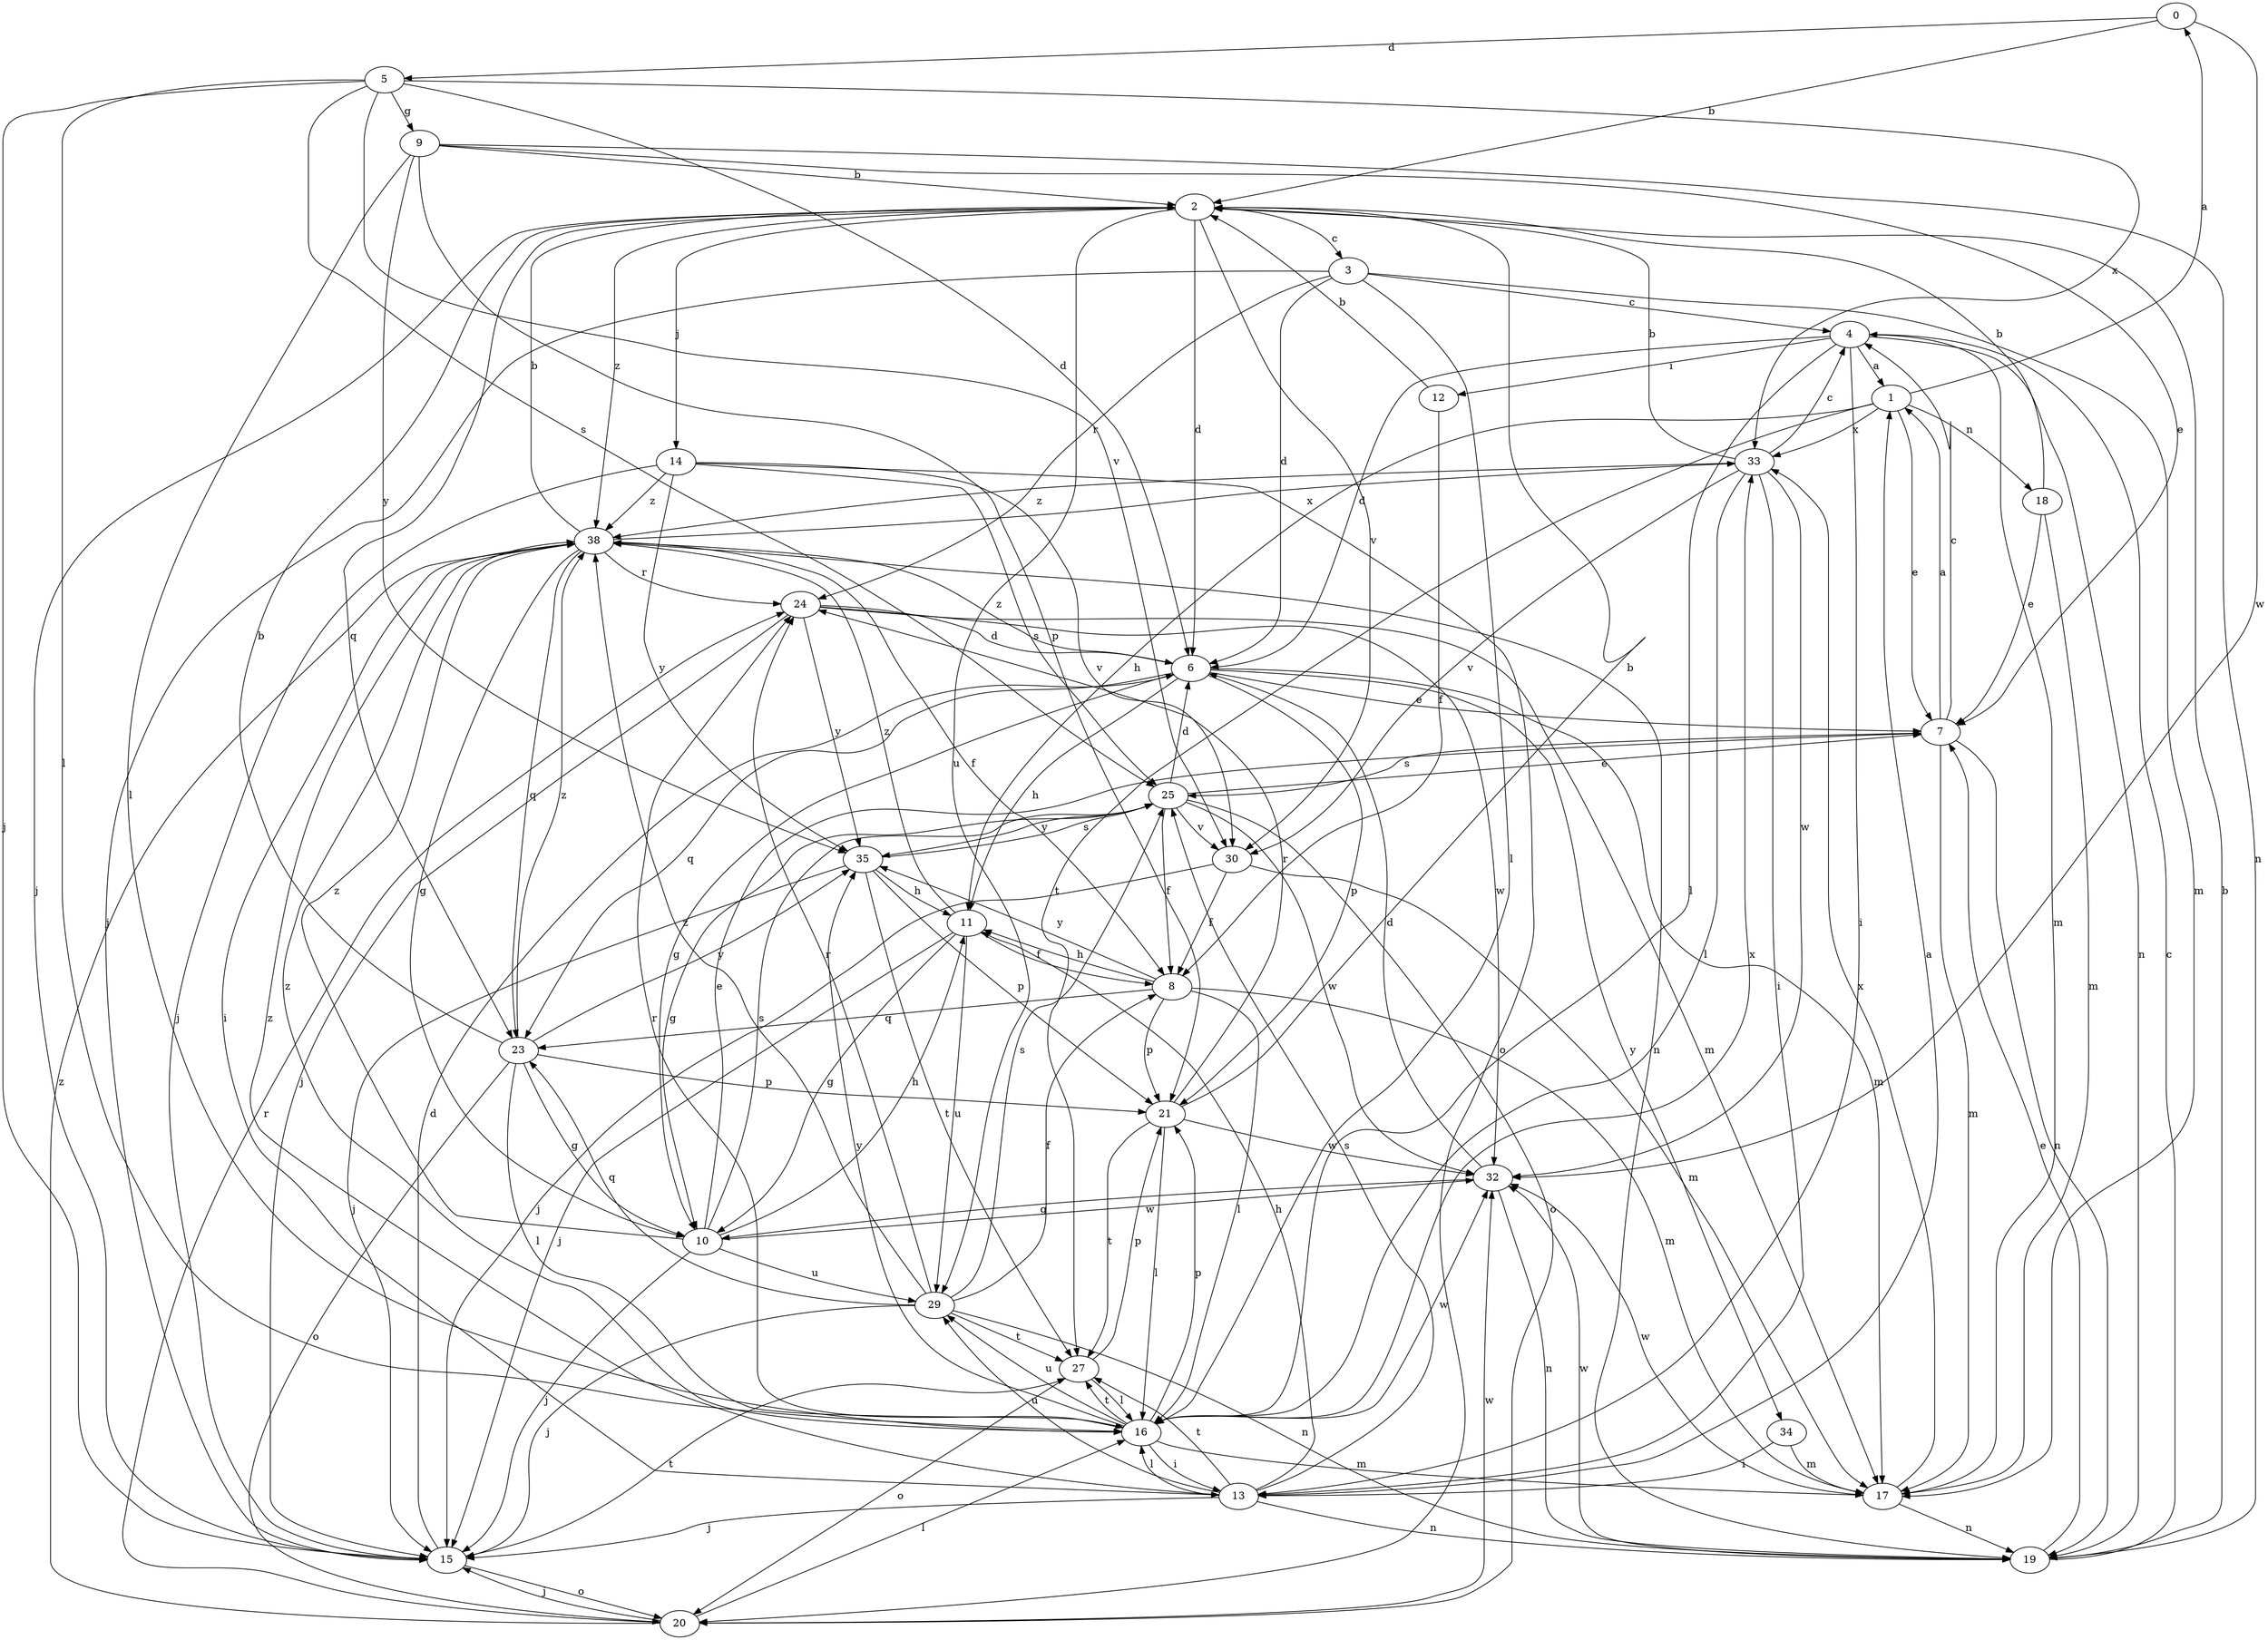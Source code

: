 strict digraph  {
0;
1;
2;
3;
4;
5;
6;
7;
8;
9;
10;
11;
12;
13;
14;
15;
16;
17;
18;
19;
20;
21;
23;
24;
25;
27;
29;
30;
32;
33;
34;
35;
38;
0 -> 2  [label=b];
0 -> 5  [label=d];
0 -> 32  [label=w];
1 -> 0  [label=a];
1 -> 7  [label=e];
1 -> 11  [label=h];
1 -> 18  [label=n];
1 -> 27  [label=t];
1 -> 33  [label=x];
2 -> 3  [label=c];
2 -> 6  [label=d];
2 -> 14  [label=j];
2 -> 15  [label=j];
2 -> 23  [label=q];
2 -> 29  [label=u];
2 -> 30  [label=v];
2 -> 38  [label=z];
3 -> 4  [label=c];
3 -> 6  [label=d];
3 -> 15  [label=j];
3 -> 16  [label=l];
3 -> 17  [label=m];
3 -> 24  [label=r];
4 -> 1  [label=a];
4 -> 6  [label=d];
4 -> 12  [label=i];
4 -> 13  [label=i];
4 -> 16  [label=l];
4 -> 17  [label=m];
4 -> 19  [label=n];
5 -> 6  [label=d];
5 -> 9  [label=g];
5 -> 15  [label=j];
5 -> 16  [label=l];
5 -> 25  [label=s];
5 -> 30  [label=v];
5 -> 33  [label=x];
6 -> 7  [label=e];
6 -> 10  [label=g];
6 -> 11  [label=h];
6 -> 17  [label=m];
6 -> 21  [label=p];
6 -> 23  [label=q];
6 -> 34  [label=y];
6 -> 38  [label=z];
7 -> 1  [label=a];
7 -> 4  [label=c];
7 -> 17  [label=m];
7 -> 19  [label=n];
7 -> 25  [label=s];
8 -> 11  [label=h];
8 -> 16  [label=l];
8 -> 17  [label=m];
8 -> 21  [label=p];
8 -> 23  [label=q];
8 -> 35  [label=y];
9 -> 2  [label=b];
9 -> 7  [label=e];
9 -> 16  [label=l];
9 -> 19  [label=n];
9 -> 21  [label=p];
9 -> 35  [label=y];
10 -> 7  [label=e];
10 -> 11  [label=h];
10 -> 15  [label=j];
10 -> 25  [label=s];
10 -> 29  [label=u];
10 -> 32  [label=w];
10 -> 38  [label=z];
11 -> 8  [label=f];
11 -> 10  [label=g];
11 -> 15  [label=j];
11 -> 29  [label=u];
11 -> 38  [label=z];
12 -> 2  [label=b];
12 -> 8  [label=f];
13 -> 1  [label=a];
13 -> 11  [label=h];
13 -> 15  [label=j];
13 -> 16  [label=l];
13 -> 19  [label=n];
13 -> 25  [label=s];
13 -> 27  [label=t];
13 -> 29  [label=u];
13 -> 38  [label=z];
14 -> 15  [label=j];
14 -> 20  [label=o];
14 -> 25  [label=s];
14 -> 30  [label=v];
14 -> 35  [label=y];
14 -> 38  [label=z];
15 -> 6  [label=d];
15 -> 20  [label=o];
15 -> 27  [label=t];
16 -> 13  [label=i];
16 -> 17  [label=m];
16 -> 21  [label=p];
16 -> 24  [label=r];
16 -> 27  [label=t];
16 -> 29  [label=u];
16 -> 32  [label=w];
16 -> 33  [label=x];
16 -> 35  [label=y];
16 -> 38  [label=z];
17 -> 19  [label=n];
17 -> 32  [label=w];
17 -> 33  [label=x];
18 -> 2  [label=b];
18 -> 7  [label=e];
18 -> 17  [label=m];
19 -> 2  [label=b];
19 -> 4  [label=c];
19 -> 7  [label=e];
19 -> 32  [label=w];
20 -> 15  [label=j];
20 -> 16  [label=l];
20 -> 24  [label=r];
20 -> 32  [label=w];
20 -> 38  [label=z];
21 -> 2  [label=b];
21 -> 16  [label=l];
21 -> 24  [label=r];
21 -> 27  [label=t];
21 -> 32  [label=w];
23 -> 2  [label=b];
23 -> 10  [label=g];
23 -> 16  [label=l];
23 -> 20  [label=o];
23 -> 21  [label=p];
23 -> 35  [label=y];
23 -> 38  [label=z];
24 -> 6  [label=d];
24 -> 15  [label=j];
24 -> 17  [label=m];
24 -> 32  [label=w];
24 -> 35  [label=y];
25 -> 6  [label=d];
25 -> 7  [label=e];
25 -> 8  [label=f];
25 -> 10  [label=g];
25 -> 20  [label=o];
25 -> 30  [label=v];
25 -> 32  [label=w];
25 -> 35  [label=y];
27 -> 16  [label=l];
27 -> 20  [label=o];
27 -> 21  [label=p];
29 -> 8  [label=f];
29 -> 15  [label=j];
29 -> 19  [label=n];
29 -> 23  [label=q];
29 -> 24  [label=r];
29 -> 25  [label=s];
29 -> 27  [label=t];
29 -> 38  [label=z];
30 -> 8  [label=f];
30 -> 15  [label=j];
30 -> 17  [label=m];
32 -> 6  [label=d];
32 -> 10  [label=g];
32 -> 19  [label=n];
33 -> 2  [label=b];
33 -> 4  [label=c];
33 -> 13  [label=i];
33 -> 16  [label=l];
33 -> 30  [label=v];
33 -> 32  [label=w];
33 -> 38  [label=z];
34 -> 13  [label=i];
34 -> 17  [label=m];
35 -> 11  [label=h];
35 -> 15  [label=j];
35 -> 21  [label=p];
35 -> 25  [label=s];
35 -> 27  [label=t];
38 -> 2  [label=b];
38 -> 8  [label=f];
38 -> 10  [label=g];
38 -> 13  [label=i];
38 -> 19  [label=n];
38 -> 23  [label=q];
38 -> 24  [label=r];
38 -> 33  [label=x];
}
